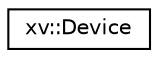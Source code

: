 digraph "Graphical Class Hierarchy"
{
 // LATEX_PDF_SIZE
  edge [fontname="Helvetica",fontsize="10",labelfontname="Helvetica",labelfontsize="10"];
  node [fontname="Helvetica",fontsize="10",shape=record];
  rankdir="LR";
  Node0 [label="xv::Device",height=0.2,width=0.4,color="black", fillcolor="white", style="filled",URL="$classxv_1_1Device.html",tooltip="Class to get tracking results and raw outputs with a connected device."];
}
